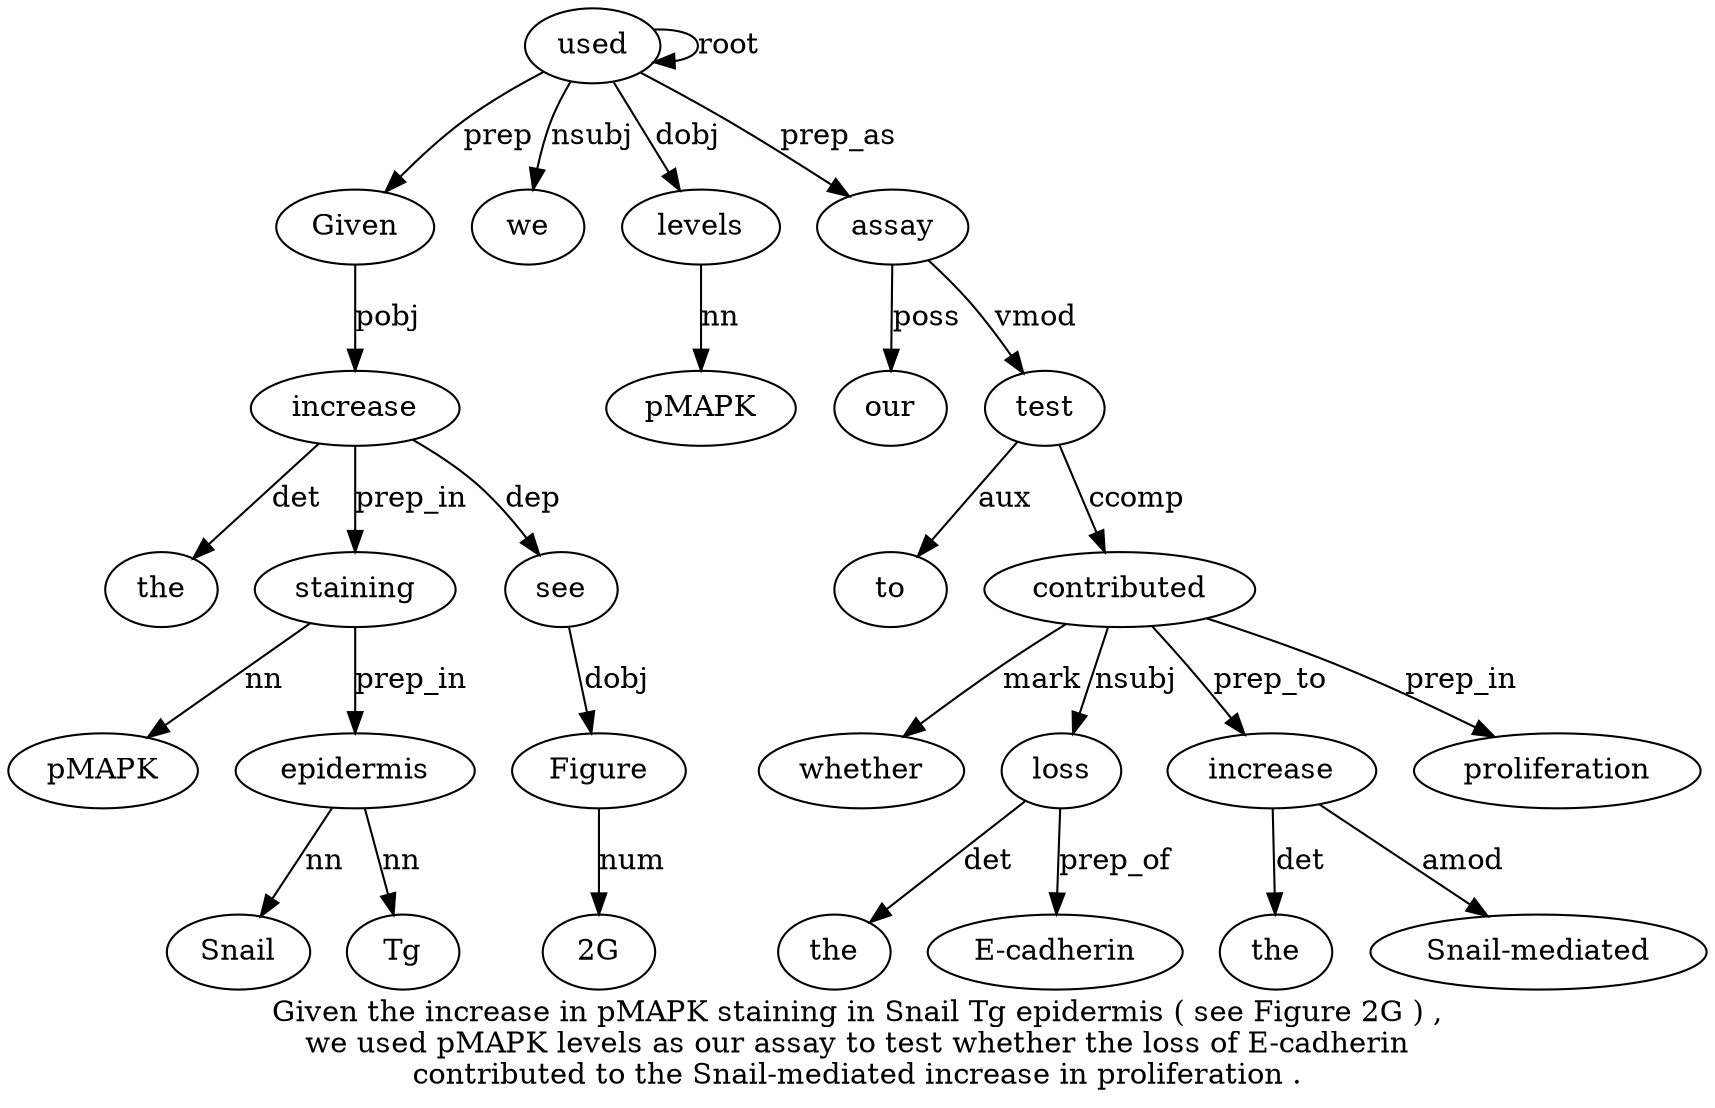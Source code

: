 digraph "Given the increase in pMAPK staining in Snail Tg epidermis ( see Figure 2G ) ,  we used pMAPK levels as our assay to test whether the loss of E-cadherin contributed to the Snail-mediated increase in proliferation ." {
label="Given the increase in pMAPK staining in Snail Tg epidermis ( see Figure 2G ) ,
we used pMAPK levels as our assay to test whether the loss of E-cadherin
contributed to the Snail-mediated increase in proliferation .";
used18 [style=filled, fillcolor=white, label=used];
Given1 [style=filled, fillcolor=white, label=Given];
used18 -> Given1  [label=prep];
increase3 [style=filled, fillcolor=white, label=increase];
the2 [style=filled, fillcolor=white, label=the];
increase3 -> the2  [label=det];
Given1 -> increase3  [label=pobj];
staining6 [style=filled, fillcolor=white, label=staining];
pMAPK5 [style=filled, fillcolor=white, label=pMAPK];
staining6 -> pMAPK5  [label=nn];
increase3 -> staining6  [label=prep_in];
epidermis10 [style=filled, fillcolor=white, label=epidermis];
Snail8 [style=filled, fillcolor=white, label=Snail];
epidermis10 -> Snail8  [label=nn];
Tg9 [style=filled, fillcolor=white, label=Tg];
epidermis10 -> Tg9  [label=nn];
staining6 -> epidermis10  [label=prep_in];
see12 [style=filled, fillcolor=white, label=see];
increase3 -> see12  [label=dep];
Figure13 [style=filled, fillcolor=white, label=Figure];
see12 -> Figure13  [label=dobj];
"2G14" [style=filled, fillcolor=white, label="2G"];
Figure13 -> "2G14"  [label=num];
we17 [style=filled, fillcolor=white, label=we];
used18 -> we17  [label=nsubj];
used18 -> used18  [label=root];
levels20 [style=filled, fillcolor=white, label=levels];
pMAPK19 [style=filled, fillcolor=white, label=pMAPK];
levels20 -> pMAPK19  [label=nn];
used18 -> levels20  [label=dobj];
assay23 [style=filled, fillcolor=white, label=assay];
our22 [style=filled, fillcolor=white, label=our];
assay23 -> our22  [label=poss];
used18 -> assay23  [label=prep_as];
test25 [style=filled, fillcolor=white, label=test];
to24 [style=filled, fillcolor=white, label=to];
test25 -> to24  [label=aux];
assay23 -> test25  [label=vmod];
contributed31 [style=filled, fillcolor=white, label=contributed];
whether26 [style=filled, fillcolor=white, label=whether];
contributed31 -> whether26  [label=mark];
loss28 [style=filled, fillcolor=white, label=loss];
the27 [style=filled, fillcolor=white, label=the];
loss28 -> the27  [label=det];
contributed31 -> loss28  [label=nsubj];
"E-cadherin30" [style=filled, fillcolor=white, label="E-cadherin"];
loss28 -> "E-cadherin30"  [label=prep_of];
test25 -> contributed31  [label=ccomp];
increase35 [style=filled, fillcolor=white, label=increase];
the33 [style=filled, fillcolor=white, label=the];
increase35 -> the33  [label=det];
"Snail-mediated34" [style=filled, fillcolor=white, label="Snail-mediated"];
increase35 -> "Snail-mediated34"  [label=amod];
contributed31 -> increase35  [label=prep_to];
proliferation37 [style=filled, fillcolor=white, label=proliferation];
contributed31 -> proliferation37  [label=prep_in];
}
